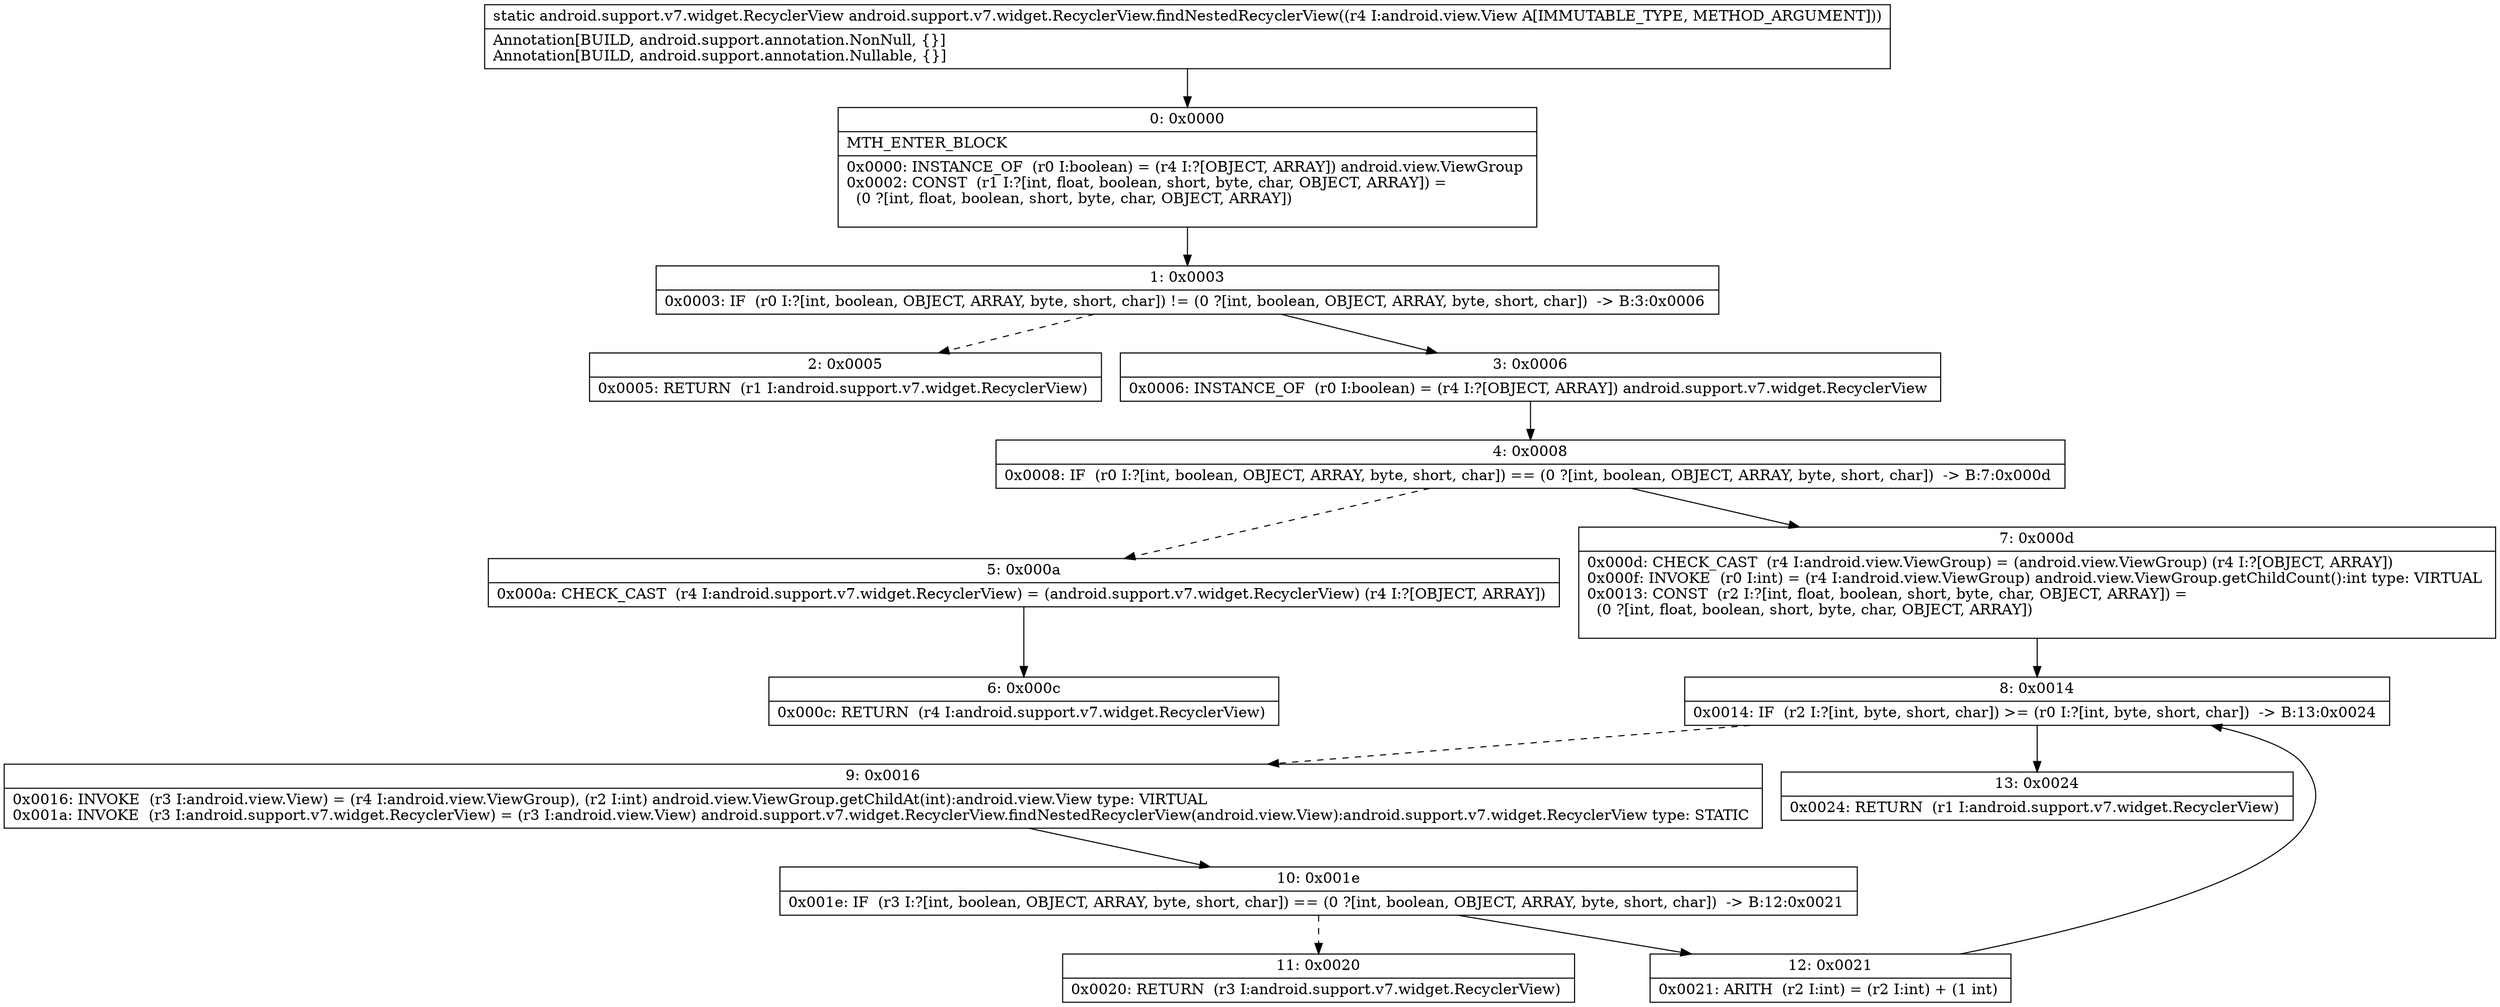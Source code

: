 digraph "CFG forandroid.support.v7.widget.RecyclerView.findNestedRecyclerView(Landroid\/view\/View;)Landroid\/support\/v7\/widget\/RecyclerView;" {
Node_0 [shape=record,label="{0\:\ 0x0000|MTH_ENTER_BLOCK\l|0x0000: INSTANCE_OF  (r0 I:boolean) = (r4 I:?[OBJECT, ARRAY]) android.view.ViewGroup \l0x0002: CONST  (r1 I:?[int, float, boolean, short, byte, char, OBJECT, ARRAY]) = \l  (0 ?[int, float, boolean, short, byte, char, OBJECT, ARRAY])\l \l}"];
Node_1 [shape=record,label="{1\:\ 0x0003|0x0003: IF  (r0 I:?[int, boolean, OBJECT, ARRAY, byte, short, char]) != (0 ?[int, boolean, OBJECT, ARRAY, byte, short, char])  \-\> B:3:0x0006 \l}"];
Node_2 [shape=record,label="{2\:\ 0x0005|0x0005: RETURN  (r1 I:android.support.v7.widget.RecyclerView) \l}"];
Node_3 [shape=record,label="{3\:\ 0x0006|0x0006: INSTANCE_OF  (r0 I:boolean) = (r4 I:?[OBJECT, ARRAY]) android.support.v7.widget.RecyclerView \l}"];
Node_4 [shape=record,label="{4\:\ 0x0008|0x0008: IF  (r0 I:?[int, boolean, OBJECT, ARRAY, byte, short, char]) == (0 ?[int, boolean, OBJECT, ARRAY, byte, short, char])  \-\> B:7:0x000d \l}"];
Node_5 [shape=record,label="{5\:\ 0x000a|0x000a: CHECK_CAST  (r4 I:android.support.v7.widget.RecyclerView) = (android.support.v7.widget.RecyclerView) (r4 I:?[OBJECT, ARRAY]) \l}"];
Node_6 [shape=record,label="{6\:\ 0x000c|0x000c: RETURN  (r4 I:android.support.v7.widget.RecyclerView) \l}"];
Node_7 [shape=record,label="{7\:\ 0x000d|0x000d: CHECK_CAST  (r4 I:android.view.ViewGroup) = (android.view.ViewGroup) (r4 I:?[OBJECT, ARRAY]) \l0x000f: INVOKE  (r0 I:int) = (r4 I:android.view.ViewGroup) android.view.ViewGroup.getChildCount():int type: VIRTUAL \l0x0013: CONST  (r2 I:?[int, float, boolean, short, byte, char, OBJECT, ARRAY]) = \l  (0 ?[int, float, boolean, short, byte, char, OBJECT, ARRAY])\l \l}"];
Node_8 [shape=record,label="{8\:\ 0x0014|0x0014: IF  (r2 I:?[int, byte, short, char]) \>= (r0 I:?[int, byte, short, char])  \-\> B:13:0x0024 \l}"];
Node_9 [shape=record,label="{9\:\ 0x0016|0x0016: INVOKE  (r3 I:android.view.View) = (r4 I:android.view.ViewGroup), (r2 I:int) android.view.ViewGroup.getChildAt(int):android.view.View type: VIRTUAL \l0x001a: INVOKE  (r3 I:android.support.v7.widget.RecyclerView) = (r3 I:android.view.View) android.support.v7.widget.RecyclerView.findNestedRecyclerView(android.view.View):android.support.v7.widget.RecyclerView type: STATIC \l}"];
Node_10 [shape=record,label="{10\:\ 0x001e|0x001e: IF  (r3 I:?[int, boolean, OBJECT, ARRAY, byte, short, char]) == (0 ?[int, boolean, OBJECT, ARRAY, byte, short, char])  \-\> B:12:0x0021 \l}"];
Node_11 [shape=record,label="{11\:\ 0x0020|0x0020: RETURN  (r3 I:android.support.v7.widget.RecyclerView) \l}"];
Node_12 [shape=record,label="{12\:\ 0x0021|0x0021: ARITH  (r2 I:int) = (r2 I:int) + (1 int) \l}"];
Node_13 [shape=record,label="{13\:\ 0x0024|0x0024: RETURN  (r1 I:android.support.v7.widget.RecyclerView) \l}"];
MethodNode[shape=record,label="{static android.support.v7.widget.RecyclerView android.support.v7.widget.RecyclerView.findNestedRecyclerView((r4 I:android.view.View A[IMMUTABLE_TYPE, METHOD_ARGUMENT]))  | Annotation[BUILD, android.support.annotation.NonNull, \{\}]\lAnnotation[BUILD, android.support.annotation.Nullable, \{\}]\l}"];
MethodNode -> Node_0;
Node_0 -> Node_1;
Node_1 -> Node_2[style=dashed];
Node_1 -> Node_3;
Node_3 -> Node_4;
Node_4 -> Node_5[style=dashed];
Node_4 -> Node_7;
Node_5 -> Node_6;
Node_7 -> Node_8;
Node_8 -> Node_9[style=dashed];
Node_8 -> Node_13;
Node_9 -> Node_10;
Node_10 -> Node_11[style=dashed];
Node_10 -> Node_12;
Node_12 -> Node_8;
}

